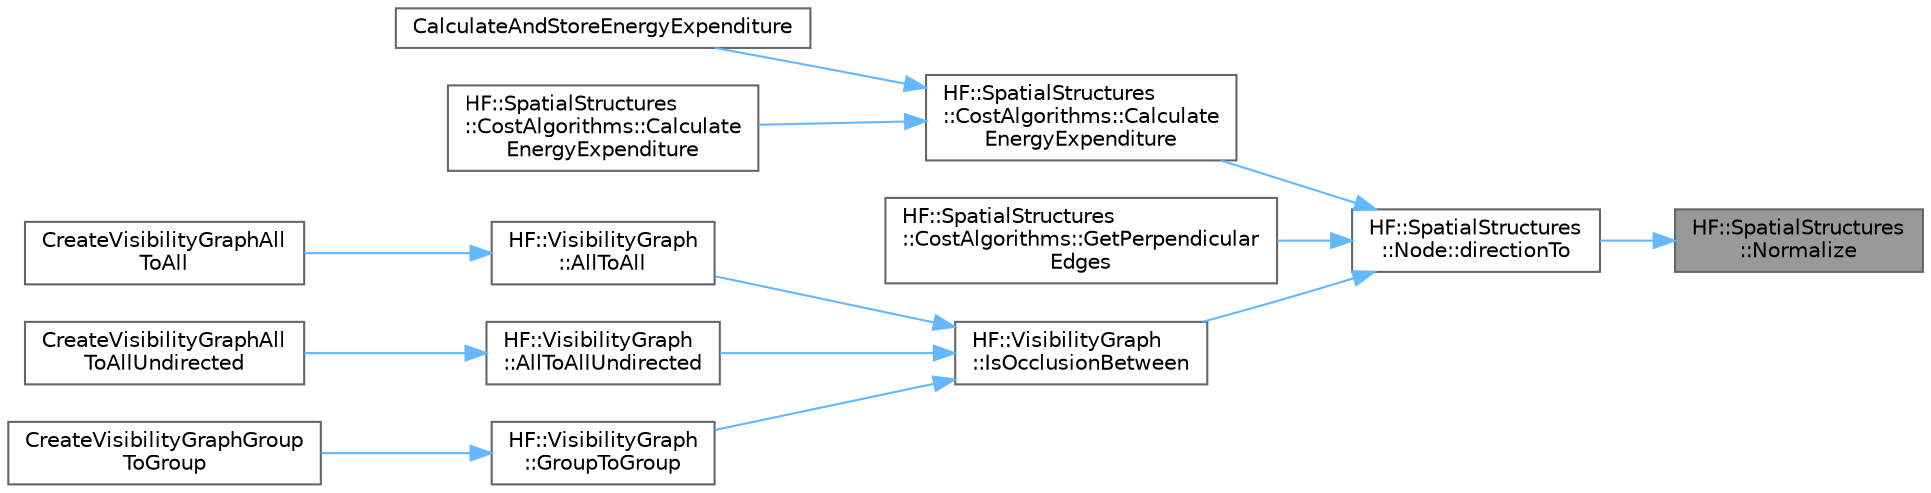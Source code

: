 digraph "HF::SpatialStructures::Normalize"
{
 // LATEX_PDF_SIZE
  bgcolor="transparent";
  edge [fontname=Helvetica,fontsize=10,labelfontname=Helvetica,labelfontsize=10];
  node [fontname=Helvetica,fontsize=10,shape=box,height=0.2,width=0.4];
  rankdir="RL";
  Node1 [label="HF::SpatialStructures\l::Normalize",height=0.2,width=0.4,color="gray40", fillcolor="grey60", style="filled", fontcolor="black",tooltip=" "];
  Node1 -> Node2 [dir="back",color="steelblue1",style="solid"];
  Node2 [label="HF::SpatialStructures\l::Node::directionTo",height=0.2,width=0.4,color="grey40", fillcolor="white", style="filled",URL="$a02071.html#ad3f7898ef3178eef0c3579869a7f5c67",tooltip="Get the direction between this node and another node"];
  Node2 -> Node3 [dir="back",color="steelblue1",style="solid"];
  Node3 [label="HF::SpatialStructures\l::CostAlgorithms::Calculate\lEnergyExpenditure",height=0.2,width=0.4,color="grey40", fillcolor="white", style="filled",URL="$a00475.html#ac51f2e76c00356f8a6145bee865cd922",tooltip=" "];
  Node3 -> Node4 [dir="back",color="steelblue1",style="solid"];
  Node4 [label="CalculateAndStoreEnergyExpenditure",height=0.2,width=0.4,color="grey40", fillcolor="white", style="filled",URL="$a00458.html#ga76d98cf2df63a766a74137dfa815d9a9",tooltip="Calculates energy expenditure for all subgraphs in *g and stores them in the graph at AlgorithmCostTi..."];
  Node3 -> Node5 [dir="back",color="steelblue1",style="solid"];
  Node5 [label="HF::SpatialStructures\l::CostAlgorithms::Calculate\lEnergyExpenditure",height=0.2,width=0.4,color="grey40", fillcolor="white", style="filled",URL="$a00475.html#adbe5e58355a884494d6e99bf17fc5f7b",tooltip=" "];
  Node2 -> Node6 [dir="back",color="steelblue1",style="solid"];
  Node6 [label="HF::SpatialStructures\l::CostAlgorithms::GetPerpendicular\lEdges",height=0.2,width=0.4,color="grey40", fillcolor="white", style="filled",URL="$a00475.html#aeec6f9a28592565ad59609852e482663",tooltip=" "];
  Node2 -> Node7 [dir="back",color="steelblue1",style="solid"];
  Node7 [label="HF::VisibilityGraph\l::IsOcclusionBetween",height=0.2,width=0.4,color="grey40", fillcolor="white", style="filled",URL="$a00467.html#a4d9cf77879eb78075f7f7b0a7e31119a",tooltip="Perform a line of sight check between two nodes."];
  Node7 -> Node8 [dir="back",color="steelblue1",style="solid"];
  Node8 [label="HF::VisibilityGraph\l::AllToAll",height=0.2,width=0.4,color="grey40", fillcolor="white", style="filled",URL="$a00467.html#a12eb1e4c06400c4625cd22d925927b03",tooltip="Generate a Visibility Graph between every node in a set of nodes in parallel."];
  Node8 -> Node9 [dir="back",color="steelblue1",style="solid"];
  Node9 [label="CreateVisibilityGraphAll\lToAll",height=0.2,width=0.4,color="grey40", fillcolor="white", style="filled",URL="$a00460.html#ga0255e6c4811298e61110adc64c0f8acd",tooltip="Create a new directed visibility graph between all nodes in parameter nodes."];
  Node7 -> Node10 [dir="back",color="steelblue1",style="solid"];
  Node10 [label="HF::VisibilityGraph\l::AllToAllUndirected",height=0.2,width=0.4,color="grey40", fillcolor="white", style="filled",URL="$a00467.html#ab1db87927118f70786a664c3b3cc7905",tooltip="Generate a Visibility Graph with every edge stored twice."];
  Node10 -> Node11 [dir="back",color="steelblue1",style="solid"];
  Node11 [label="CreateVisibilityGraphAll\lToAllUndirected",height=0.2,width=0.4,color="grey40", fillcolor="white", style="filled",URL="$a00460.html#ga9b0664a60bcdf276b0fe0a2023b3d9b8",tooltip="Create a new undirected visibility graph between all nodes in nodes."];
  Node7 -> Node12 [dir="back",color="steelblue1",style="solid"];
  Node12 [label="HF::VisibilityGraph\l::GroupToGroup",height=0.2,width=0.4,color="grey40", fillcolor="white", style="filled",URL="$a00467.html#ae42a5aafdfcc29b6a668355c07602efb",tooltip="Generate a Visibility Graph from a set of nodes to another set of nodes."];
  Node12 -> Node13 [dir="back",color="steelblue1",style="solid"];
  Node13 [label="CreateVisibilityGraphGroup\lToGroup",height=0.2,width=0.4,color="grey40", fillcolor="white", style="filled",URL="$a00460.html#gaf2e404cb696aee3473cac0d1507576d8",tooltip="Create a new visibility graph from the nodes in group_a, into the nodes of group_b."];
}
